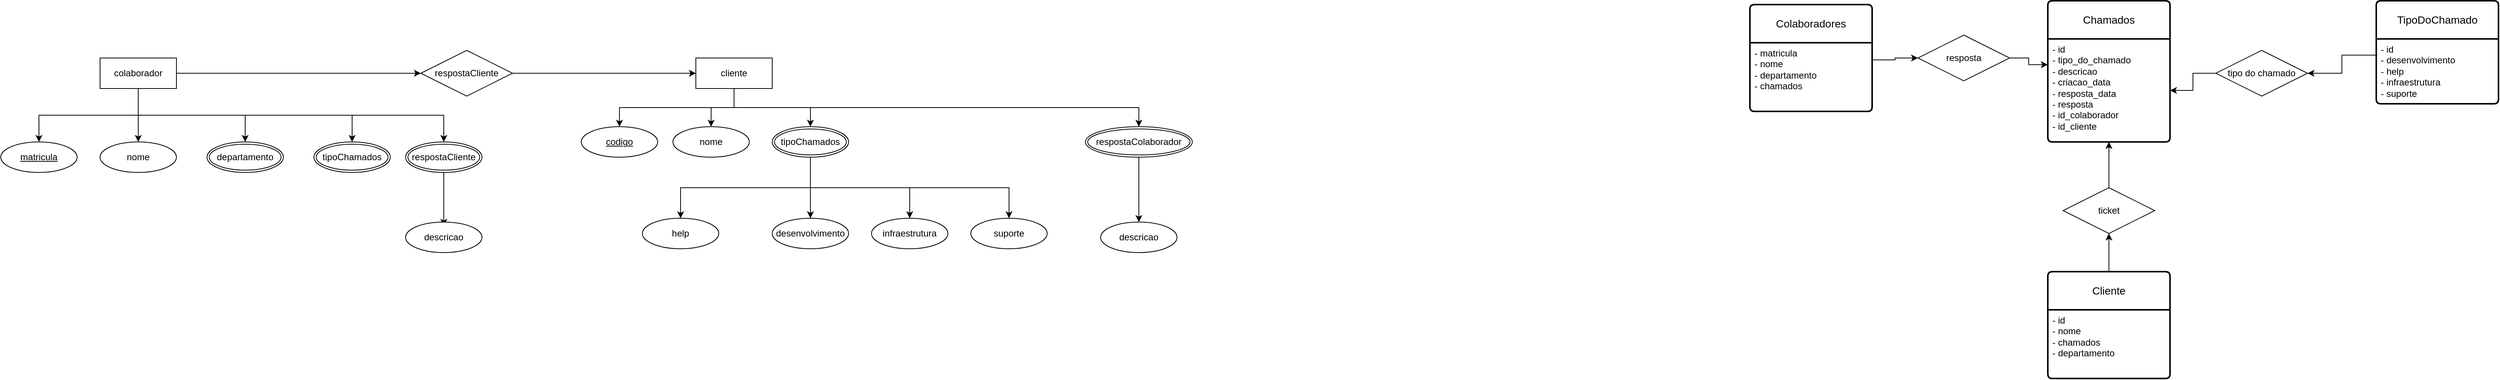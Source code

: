 <mxfile version="23.1.5" type="github">
  <diagram name="Página-1" id="0F12LL748H8ZSV1uM5to">
    <mxGraphModel dx="4995" dy="934" grid="1" gridSize="10" guides="1" tooltips="1" connect="1" arrows="1" fold="1" page="1" pageScale="1" pageWidth="827" pageHeight="1169" math="0" shadow="0">
      <root>
        <mxCell id="0" />
        <mxCell id="1" parent="0" />
        <mxCell id="j2cUQVlz1D8d3KoMkOWE-1" value="Chamados" style="swimlane;childLayout=stackLayout;horizontal=1;startSize=50;horizontalStack=0;rounded=1;fontSize=14;fontStyle=0;strokeWidth=2;resizeParent=0;resizeLast=1;shadow=0;dashed=0;align=center;arcSize=4;whiteSpace=wrap;html=1;" vertex="1" parent="1">
          <mxGeometry x="-120" y="275" width="160" height="185" as="geometry" />
        </mxCell>
        <mxCell id="j2cUQVlz1D8d3KoMkOWE-2" value="- id&lt;br&gt;- tipo_do_chamado&lt;br&gt;- descricao&lt;br&gt;- criacao_data&lt;br&gt;- resposta_data&lt;br&gt;- resposta&lt;br&gt;- id_colaborador&lt;br&gt;&lt;div&gt;- id_cliente&lt;/div&gt;" style="align=left;strokeColor=none;fillColor=none;spacingLeft=4;fontSize=12;verticalAlign=top;resizable=0;rotatable=0;part=1;html=1;" vertex="1" parent="j2cUQVlz1D8d3KoMkOWE-1">
          <mxGeometry y="50" width="160" height="135" as="geometry" />
        </mxCell>
        <mxCell id="j2cUQVlz1D8d3KoMkOWE-5" value="Colaboradores" style="swimlane;childLayout=stackLayout;horizontal=1;startSize=50;horizontalStack=0;rounded=1;fontSize=14;fontStyle=0;strokeWidth=2;resizeParent=0;resizeLast=1;shadow=0;dashed=0;align=center;arcSize=4;whiteSpace=wrap;html=1;" vertex="1" parent="1">
          <mxGeometry x="-510" y="280" width="160" height="140" as="geometry" />
        </mxCell>
        <mxCell id="j2cUQVlz1D8d3KoMkOWE-6" value="- matricula&lt;br&gt;- nome&lt;br&gt;- departamento&lt;br&gt;- chamados&lt;div&gt;&lt;br/&gt;&lt;/div&gt;" style="align=left;strokeColor=none;fillColor=none;spacingLeft=4;fontSize=12;verticalAlign=top;resizable=0;rotatable=0;part=1;html=1;" vertex="1" parent="j2cUQVlz1D8d3KoMkOWE-5">
          <mxGeometry y="50" width="160" height="90" as="geometry" />
        </mxCell>
        <mxCell id="j2cUQVlz1D8d3KoMkOWE-13" style="edgeStyle=orthogonalEdgeStyle;rounded=0;orthogonalLoop=1;jettySize=auto;html=1;" edge="1" parent="1" source="j2cUQVlz1D8d3KoMkOWE-8" target="j2cUQVlz1D8d3KoMkOWE-2">
          <mxGeometry relative="1" as="geometry" />
        </mxCell>
        <mxCell id="j2cUQVlz1D8d3KoMkOWE-8" value="ticket" style="shape=rhombus;perimeter=rhombusPerimeter;whiteSpace=wrap;html=1;align=center;" vertex="1" parent="1">
          <mxGeometry x="-100" y="520" width="120" height="60" as="geometry" />
        </mxCell>
        <mxCell id="j2cUQVlz1D8d3KoMkOWE-17" style="edgeStyle=orthogonalEdgeStyle;rounded=0;orthogonalLoop=1;jettySize=auto;html=1;" edge="1" parent="1" source="j2cUQVlz1D8d3KoMkOWE-14" target="j2cUQVlz1D8d3KoMkOWE-8">
          <mxGeometry relative="1" as="geometry" />
        </mxCell>
        <mxCell id="j2cUQVlz1D8d3KoMkOWE-14" value="Cliente" style="swimlane;childLayout=stackLayout;horizontal=1;startSize=50;horizontalStack=0;rounded=1;fontSize=14;fontStyle=0;strokeWidth=2;resizeParent=0;resizeLast=1;shadow=0;dashed=0;align=center;arcSize=4;whiteSpace=wrap;html=1;" vertex="1" parent="1">
          <mxGeometry x="-120" y="630" width="160" height="140" as="geometry" />
        </mxCell>
        <mxCell id="j2cUQVlz1D8d3KoMkOWE-15" value="- id&lt;br&gt;- nome&lt;br&gt;- chamados&lt;br&gt;- departamento" style="align=left;strokeColor=none;fillColor=none;spacingLeft=4;fontSize=12;verticalAlign=top;resizable=0;rotatable=0;part=1;html=1;" vertex="1" parent="j2cUQVlz1D8d3KoMkOWE-14">
          <mxGeometry y="50" width="160" height="90" as="geometry" />
        </mxCell>
        <mxCell id="j2cUQVlz1D8d3KoMkOWE-23" style="edgeStyle=orthogonalEdgeStyle;rounded=0;orthogonalLoop=1;jettySize=auto;html=1;entryX=0;entryY=0.25;entryDx=0;entryDy=0;" edge="1" parent="1" source="j2cUQVlz1D8d3KoMkOWE-21" target="j2cUQVlz1D8d3KoMkOWE-2">
          <mxGeometry relative="1" as="geometry" />
        </mxCell>
        <mxCell id="j2cUQVlz1D8d3KoMkOWE-21" value="resposta" style="shape=rhombus;perimeter=rhombusPerimeter;whiteSpace=wrap;html=1;align=center;" vertex="1" parent="1">
          <mxGeometry x="-290" y="320" width="120" height="60" as="geometry" />
        </mxCell>
        <mxCell id="j2cUQVlz1D8d3KoMkOWE-22" style="edgeStyle=orthogonalEdgeStyle;rounded=0;orthogonalLoop=1;jettySize=auto;html=1;entryX=0;entryY=0.5;entryDx=0;entryDy=0;exitX=1;exitY=0.25;exitDx=0;exitDy=0;" edge="1" parent="1" source="j2cUQVlz1D8d3KoMkOWE-6" target="j2cUQVlz1D8d3KoMkOWE-21">
          <mxGeometry relative="1" as="geometry" />
        </mxCell>
        <mxCell id="j2cUQVlz1D8d3KoMkOWE-24" value="TipoDoChamado" style="swimlane;childLayout=stackLayout;horizontal=1;startSize=50;horizontalStack=0;rounded=1;fontSize=14;fontStyle=0;strokeWidth=2;resizeParent=0;resizeLast=1;shadow=0;dashed=0;align=center;arcSize=4;whiteSpace=wrap;html=1;" vertex="1" parent="1">
          <mxGeometry x="310" y="275" width="160" height="135" as="geometry" />
        </mxCell>
        <mxCell id="j2cUQVlz1D8d3KoMkOWE-25" value="- id&lt;br&gt;- desenvolvimento&lt;br&gt;- help&lt;br&gt;- infraestrutura&lt;br&gt;- suporte" style="align=left;strokeColor=none;fillColor=none;spacingLeft=4;fontSize=12;verticalAlign=top;resizable=0;rotatable=0;part=1;html=1;" vertex="1" parent="j2cUQVlz1D8d3KoMkOWE-24">
          <mxGeometry y="50" width="160" height="85" as="geometry" />
        </mxCell>
        <mxCell id="j2cUQVlz1D8d3KoMkOWE-27" value="tipo do chamado" style="shape=rhombus;perimeter=rhombusPerimeter;whiteSpace=wrap;html=1;align=center;" vertex="1" parent="1">
          <mxGeometry x="100" y="340" width="120" height="60" as="geometry" />
        </mxCell>
        <mxCell id="j2cUQVlz1D8d3KoMkOWE-28" style="edgeStyle=orthogonalEdgeStyle;rounded=0;orthogonalLoop=1;jettySize=auto;html=1;exitX=0;exitY=0.25;exitDx=0;exitDy=0;" edge="1" parent="1" source="j2cUQVlz1D8d3KoMkOWE-25" target="j2cUQVlz1D8d3KoMkOWE-27">
          <mxGeometry relative="1" as="geometry" />
        </mxCell>
        <mxCell id="j2cUQVlz1D8d3KoMkOWE-29" style="edgeStyle=orthogonalEdgeStyle;rounded=0;orthogonalLoop=1;jettySize=auto;html=1;entryX=1;entryY=0.5;entryDx=0;entryDy=0;" edge="1" parent="1" source="j2cUQVlz1D8d3KoMkOWE-27" target="j2cUQVlz1D8d3KoMkOWE-2">
          <mxGeometry relative="1" as="geometry" />
        </mxCell>
        <mxCell id="j2cUQVlz1D8d3KoMkOWE-32" style="edgeStyle=orthogonalEdgeStyle;rounded=0;orthogonalLoop=1;jettySize=auto;html=1;exitX=0.5;exitY=1;exitDx=0;exitDy=0;entryX=0.5;entryY=0;entryDx=0;entryDy=0;" edge="1" parent="1" source="j2cUQVlz1D8d3KoMkOWE-30" target="j2cUQVlz1D8d3KoMkOWE-38">
          <mxGeometry relative="1" as="geometry">
            <mxPoint x="-2750" y="460" as="targetPoint" />
          </mxGeometry>
        </mxCell>
        <mxCell id="j2cUQVlz1D8d3KoMkOWE-34" style="edgeStyle=orthogonalEdgeStyle;rounded=0;orthogonalLoop=1;jettySize=auto;html=1;entryX=0.5;entryY=0;entryDx=0;entryDy=0;" edge="1" parent="1" source="j2cUQVlz1D8d3KoMkOWE-30" target="j2cUQVlz1D8d3KoMkOWE-33">
          <mxGeometry relative="1" as="geometry" />
        </mxCell>
        <mxCell id="j2cUQVlz1D8d3KoMkOWE-37" style="edgeStyle=orthogonalEdgeStyle;rounded=0;orthogonalLoop=1;jettySize=auto;html=1;exitX=0.5;exitY=1;exitDx=0;exitDy=0;entryX=0.5;entryY=0;entryDx=0;entryDy=0;" edge="1" parent="1" source="j2cUQVlz1D8d3KoMkOWE-30" target="j2cUQVlz1D8d3KoMkOWE-39">
          <mxGeometry relative="1" as="geometry">
            <mxPoint x="-2480" y="460.0" as="targetPoint" />
          </mxGeometry>
        </mxCell>
        <mxCell id="j2cUQVlz1D8d3KoMkOWE-72" style="edgeStyle=orthogonalEdgeStyle;rounded=0;orthogonalLoop=1;jettySize=auto;html=1;exitX=0.5;exitY=1;exitDx=0;exitDy=0;" edge="1" parent="1" source="j2cUQVlz1D8d3KoMkOWE-30" target="j2cUQVlz1D8d3KoMkOWE-71">
          <mxGeometry relative="1" as="geometry" />
        </mxCell>
        <mxCell id="j2cUQVlz1D8d3KoMkOWE-74" style="edgeStyle=orthogonalEdgeStyle;rounded=0;orthogonalLoop=1;jettySize=auto;html=1;entryX=0;entryY=0.5;entryDx=0;entryDy=0;" edge="1" parent="1" source="j2cUQVlz1D8d3KoMkOWE-30" target="j2cUQVlz1D8d3KoMkOWE-73">
          <mxGeometry relative="1" as="geometry">
            <mxPoint x="-2380" y="370" as="targetPoint" />
          </mxGeometry>
        </mxCell>
        <mxCell id="j2cUQVlz1D8d3KoMkOWE-83" style="edgeStyle=orthogonalEdgeStyle;rounded=0;orthogonalLoop=1;jettySize=auto;html=1;exitX=0.5;exitY=1;exitDx=0;exitDy=0;" edge="1" parent="1" source="j2cUQVlz1D8d3KoMkOWE-30" target="j2cUQVlz1D8d3KoMkOWE-82">
          <mxGeometry relative="1" as="geometry" />
        </mxCell>
        <mxCell id="j2cUQVlz1D8d3KoMkOWE-30" value="colaborador" style="whiteSpace=wrap;html=1;align=center;" vertex="1" parent="1">
          <mxGeometry x="-2670" y="350" width="100" height="40" as="geometry" />
        </mxCell>
        <mxCell id="j2cUQVlz1D8d3KoMkOWE-33" value="nome" style="ellipse;whiteSpace=wrap;html=1;align=center;" vertex="1" parent="1">
          <mxGeometry x="-2670" y="460" width="100" height="40" as="geometry" />
        </mxCell>
        <mxCell id="j2cUQVlz1D8d3KoMkOWE-38" value="matricula" style="ellipse;whiteSpace=wrap;html=1;align=center;fontStyle=4;" vertex="1" parent="1">
          <mxGeometry x="-2800" y="460" width="100" height="40" as="geometry" />
        </mxCell>
        <mxCell id="j2cUQVlz1D8d3KoMkOWE-39" value="departamento" style="ellipse;shape=doubleEllipse;margin=3;whiteSpace=wrap;html=1;align=center;" vertex="1" parent="1">
          <mxGeometry x="-2530" y="460" width="100" height="40" as="geometry" />
        </mxCell>
        <mxCell id="j2cUQVlz1D8d3KoMkOWE-42" style="edgeStyle=orthogonalEdgeStyle;rounded=0;orthogonalLoop=1;jettySize=auto;html=1;entryX=0.5;entryY=0;entryDx=0;entryDy=0;exitX=0.5;exitY=1;exitDx=0;exitDy=0;" edge="1" parent="1" source="j2cUQVlz1D8d3KoMkOWE-41" target="j2cUQVlz1D8d3KoMkOWE-43">
          <mxGeometry relative="1" as="geometry">
            <mxPoint x="-1880.0" y="440" as="targetPoint" />
          </mxGeometry>
        </mxCell>
        <mxCell id="j2cUQVlz1D8d3KoMkOWE-45" style="edgeStyle=orthogonalEdgeStyle;rounded=0;orthogonalLoop=1;jettySize=auto;html=1;entryX=0.5;entryY=0;entryDx=0;entryDy=0;" edge="1" parent="1" source="j2cUQVlz1D8d3KoMkOWE-41" target="j2cUQVlz1D8d3KoMkOWE-77">
          <mxGeometry relative="1" as="geometry">
            <mxPoint x="-1750.0" y="440" as="targetPoint" />
          </mxGeometry>
        </mxCell>
        <mxCell id="j2cUQVlz1D8d3KoMkOWE-69" style="edgeStyle=orthogonalEdgeStyle;rounded=0;orthogonalLoop=1;jettySize=auto;html=1;" edge="1" parent="1" source="j2cUQVlz1D8d3KoMkOWE-41" target="j2cUQVlz1D8d3KoMkOWE-68">
          <mxGeometry relative="1" as="geometry" />
        </mxCell>
        <mxCell id="j2cUQVlz1D8d3KoMkOWE-85" style="edgeStyle=orthogonalEdgeStyle;rounded=0;orthogonalLoop=1;jettySize=auto;html=1;exitX=0.5;exitY=1;exitDx=0;exitDy=0;" edge="1" parent="1" source="j2cUQVlz1D8d3KoMkOWE-41" target="j2cUQVlz1D8d3KoMkOWE-84">
          <mxGeometry relative="1" as="geometry" />
        </mxCell>
        <mxCell id="j2cUQVlz1D8d3KoMkOWE-41" value="cliente" style="whiteSpace=wrap;html=1;align=center;" vertex="1" parent="1">
          <mxGeometry x="-1890" y="350" width="100" height="40" as="geometry" />
        </mxCell>
        <mxCell id="j2cUQVlz1D8d3KoMkOWE-43" value="codigo" style="ellipse;whiteSpace=wrap;html=1;align=center;fontStyle=4;" vertex="1" parent="1">
          <mxGeometry x="-2040" y="440" width="100" height="40" as="geometry" />
        </mxCell>
        <mxCell id="j2cUQVlz1D8d3KoMkOWE-61" value="help" style="ellipse;whiteSpace=wrap;html=1;align=center;" vertex="1" parent="1">
          <mxGeometry x="-1960" y="560" width="100" height="40" as="geometry" />
        </mxCell>
        <mxCell id="j2cUQVlz1D8d3KoMkOWE-62" value="desenvolvimento" style="ellipse;whiteSpace=wrap;html=1;align=center;" vertex="1" parent="1">
          <mxGeometry x="-1790" y="560" width="100" height="40" as="geometry" />
        </mxCell>
        <mxCell id="j2cUQVlz1D8d3KoMkOWE-63" value="infraestrutura" style="ellipse;whiteSpace=wrap;html=1;align=center;" vertex="1" parent="1">
          <mxGeometry x="-1660" y="560" width="100" height="40" as="geometry" />
        </mxCell>
        <mxCell id="j2cUQVlz1D8d3KoMkOWE-65" value="suporte" style="ellipse;whiteSpace=wrap;html=1;align=center;" vertex="1" parent="1">
          <mxGeometry x="-1530" y="560" width="100" height="40" as="geometry" />
        </mxCell>
        <mxCell id="j2cUQVlz1D8d3KoMkOWE-68" value="nome" style="ellipse;whiteSpace=wrap;html=1;align=center;" vertex="1" parent="1">
          <mxGeometry x="-1920" y="440" width="100" height="40" as="geometry" />
        </mxCell>
        <mxCell id="j2cUQVlz1D8d3KoMkOWE-71" value="tipoChamados" style="ellipse;shape=doubleEllipse;margin=3;whiteSpace=wrap;html=1;align=center;" vertex="1" parent="1">
          <mxGeometry x="-2390" y="460" width="100" height="40" as="geometry" />
        </mxCell>
        <mxCell id="j2cUQVlz1D8d3KoMkOWE-75" style="edgeStyle=orthogonalEdgeStyle;rounded=0;orthogonalLoop=1;jettySize=auto;html=1;" edge="1" parent="1" source="j2cUQVlz1D8d3KoMkOWE-73" target="j2cUQVlz1D8d3KoMkOWE-41">
          <mxGeometry relative="1" as="geometry" />
        </mxCell>
        <mxCell id="j2cUQVlz1D8d3KoMkOWE-73" value="respostaCliente" style="shape=rhombus;perimeter=rhombusPerimeter;whiteSpace=wrap;html=1;align=center;" vertex="1" parent="1">
          <mxGeometry x="-2250" y="340" width="120" height="60" as="geometry" />
        </mxCell>
        <mxCell id="j2cUQVlz1D8d3KoMkOWE-78" style="edgeStyle=orthogonalEdgeStyle;rounded=0;orthogonalLoop=1;jettySize=auto;html=1;entryX=0.5;entryY=0;entryDx=0;entryDy=0;exitX=0.5;exitY=1;exitDx=0;exitDy=0;" edge="1" parent="1" source="j2cUQVlz1D8d3KoMkOWE-77" target="j2cUQVlz1D8d3KoMkOWE-61">
          <mxGeometry relative="1" as="geometry" />
        </mxCell>
        <mxCell id="j2cUQVlz1D8d3KoMkOWE-79" style="edgeStyle=orthogonalEdgeStyle;rounded=0;orthogonalLoop=1;jettySize=auto;html=1;entryX=0.5;entryY=0;entryDx=0;entryDy=0;" edge="1" parent="1" source="j2cUQVlz1D8d3KoMkOWE-77" target="j2cUQVlz1D8d3KoMkOWE-62">
          <mxGeometry relative="1" as="geometry" />
        </mxCell>
        <mxCell id="j2cUQVlz1D8d3KoMkOWE-80" style="edgeStyle=orthogonalEdgeStyle;rounded=0;orthogonalLoop=1;jettySize=auto;html=1;exitX=0.5;exitY=1;exitDx=0;exitDy=0;" edge="1" parent="1" source="j2cUQVlz1D8d3KoMkOWE-77" target="j2cUQVlz1D8d3KoMkOWE-63">
          <mxGeometry relative="1" as="geometry" />
        </mxCell>
        <mxCell id="j2cUQVlz1D8d3KoMkOWE-81" style="edgeStyle=orthogonalEdgeStyle;rounded=0;orthogonalLoop=1;jettySize=auto;html=1;entryX=0.5;entryY=0;entryDx=0;entryDy=0;exitX=0.5;exitY=1;exitDx=0;exitDy=0;" edge="1" parent="1" source="j2cUQVlz1D8d3KoMkOWE-77" target="j2cUQVlz1D8d3KoMkOWE-65">
          <mxGeometry relative="1" as="geometry" />
        </mxCell>
        <mxCell id="j2cUQVlz1D8d3KoMkOWE-77" value="tipoChamados" style="ellipse;shape=doubleEllipse;margin=3;whiteSpace=wrap;html=1;align=center;" vertex="1" parent="1">
          <mxGeometry x="-1790" y="440" width="100" height="40" as="geometry" />
        </mxCell>
        <mxCell id="j2cUQVlz1D8d3KoMkOWE-89" style="edgeStyle=orthogonalEdgeStyle;rounded=0;orthogonalLoop=1;jettySize=auto;html=1;entryX=0.5;entryY=0.125;entryDx=0;entryDy=0;entryPerimeter=0;" edge="1" parent="1" source="j2cUQVlz1D8d3KoMkOWE-82" target="j2cUQVlz1D8d3KoMkOWE-90">
          <mxGeometry relative="1" as="geometry">
            <mxPoint x="-2220" y="540" as="targetPoint" />
            <Array as="points">
              <mxPoint x="-2220" y="550" />
              <mxPoint x="-2220" y="550" />
            </Array>
          </mxGeometry>
        </mxCell>
        <mxCell id="j2cUQVlz1D8d3KoMkOWE-82" value="respostaCliente" style="ellipse;shape=doubleEllipse;margin=3;whiteSpace=wrap;html=1;align=center;" vertex="1" parent="1">
          <mxGeometry x="-2270" y="460" width="100" height="40" as="geometry" />
        </mxCell>
        <mxCell id="j2cUQVlz1D8d3KoMkOWE-92" style="edgeStyle=orthogonalEdgeStyle;rounded=0;orthogonalLoop=1;jettySize=auto;html=1;entryX=0.5;entryY=0;entryDx=0;entryDy=0;" edge="1" parent="1" source="j2cUQVlz1D8d3KoMkOWE-84" target="j2cUQVlz1D8d3KoMkOWE-91">
          <mxGeometry relative="1" as="geometry" />
        </mxCell>
        <mxCell id="j2cUQVlz1D8d3KoMkOWE-84" value="respostaColaborador" style="ellipse;shape=doubleEllipse;margin=3;whiteSpace=wrap;html=1;align=center;" vertex="1" parent="1">
          <mxGeometry x="-1380" y="440" width="140" height="40" as="geometry" />
        </mxCell>
        <mxCell id="j2cUQVlz1D8d3KoMkOWE-90" value="descricao" style="ellipse;whiteSpace=wrap;html=1;align=center;" vertex="1" parent="1">
          <mxGeometry x="-2270" y="565" width="100" height="40" as="geometry" />
        </mxCell>
        <mxCell id="j2cUQVlz1D8d3KoMkOWE-91" value="descricao" style="ellipse;whiteSpace=wrap;html=1;align=center;" vertex="1" parent="1">
          <mxGeometry x="-1360" y="565" width="100" height="40" as="geometry" />
        </mxCell>
      </root>
    </mxGraphModel>
  </diagram>
</mxfile>
